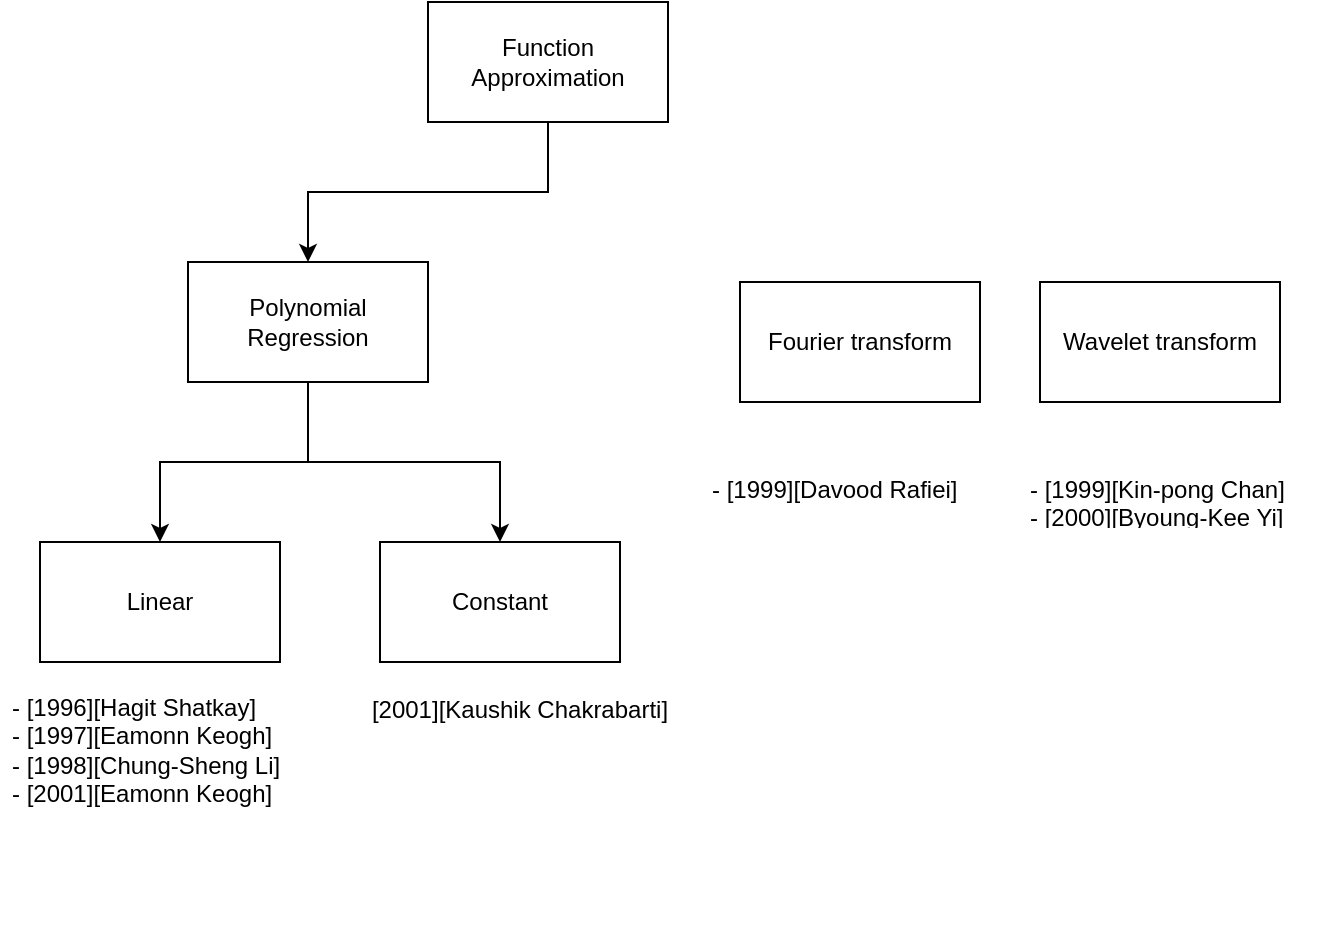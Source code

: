 <mxfile version="24.2.1" type="github">
  <diagram name="Page-1" id="YoGq0hmZ7RljQXgs-5PH">
    <mxGraphModel dx="794" dy="454" grid="1" gridSize="10" guides="1" tooltips="1" connect="1" arrows="1" fold="1" page="1" pageScale="1" pageWidth="827" pageHeight="1169" math="0" shadow="0">
      <root>
        <mxCell id="0" />
        <mxCell id="1" parent="0" />
        <mxCell id="4qqRWlodsypSpof5TC6H-2" style="edgeStyle=orthogonalEdgeStyle;rounded=0;orthogonalLoop=1;jettySize=auto;html=1;entryX=0.5;entryY=0;entryDx=0;entryDy=0;" parent="1" source="PlRPo5hYQOARIbPWXGN5-1" target="4qqRWlodsypSpof5TC6H-1" edge="1">
          <mxGeometry relative="1" as="geometry" />
        </mxCell>
        <mxCell id="PlRPo5hYQOARIbPWXGN5-1" value="Function Approximation" style="rounded=0;whiteSpace=wrap;html=1;" parent="1" vertex="1">
          <mxGeometry x="354" y="60" width="120" height="60" as="geometry" />
        </mxCell>
        <mxCell id="fGhAuF2OI78o8TpO3ku_-3" value="" style="edgeStyle=orthogonalEdgeStyle;rounded=0;orthogonalLoop=1;jettySize=auto;html=1;" parent="1" source="4qqRWlodsypSpof5TC6H-1" target="fGhAuF2OI78o8TpO3ku_-2" edge="1">
          <mxGeometry relative="1" as="geometry" />
        </mxCell>
        <mxCell id="EPtV7t6L9m5sRoL0yyLl-4" style="edgeStyle=orthogonalEdgeStyle;rounded=0;orthogonalLoop=1;jettySize=auto;html=1;exitX=0.5;exitY=1;exitDx=0;exitDy=0;entryX=0.5;entryY=0;entryDx=0;entryDy=0;" parent="1" source="4qqRWlodsypSpof5TC6H-1" target="EPtV7t6L9m5sRoL0yyLl-1" edge="1">
          <mxGeometry relative="1" as="geometry" />
        </mxCell>
        <mxCell id="4qqRWlodsypSpof5TC6H-1" value="Polynomial&lt;div&gt;Regression&lt;/div&gt;" style="rounded=0;whiteSpace=wrap;html=1;" parent="1" vertex="1">
          <mxGeometry x="234" y="190" width="120" height="60" as="geometry" />
        </mxCell>
        <mxCell id="fGhAuF2OI78o8TpO3ku_-2" value="Linear" style="rounded=0;whiteSpace=wrap;html=1;" parent="1" vertex="1">
          <mxGeometry x="160" y="330" width="120" height="60" as="geometry" />
        </mxCell>
        <mxCell id="fGhAuF2OI78o8TpO3ku_-6" value="&lt;div&gt;- [1996][Hagit Shatkay]&lt;/div&gt;-&amp;nbsp;&lt;span style=&quot;background-color: initial;&quot;&gt;[1997][Eamonn Keogh]&lt;/span&gt;&lt;div&gt;- [1998][Chung-Sheng Li]&lt;/div&gt;&lt;div&gt;&lt;span style=&quot;background-color: initial;&quot;&gt;- [2001][Eamonn Keogh]&lt;/span&gt;&lt;/div&gt;" style="text;strokeColor=none;fillColor=none;align=left;verticalAlign=top;spacingLeft=4;spacingRight=4;overflow=hidden;points=[[0,0.5],[1,0.5]];portConstraint=eastwest;rotatable=0;whiteSpace=wrap;html=1;" parent="1" vertex="1">
          <mxGeometry x="140" y="399" width="160" height="131" as="geometry" />
        </mxCell>
        <mxCell id="fGhAuF2OI78o8TpO3ku_-8" value="Fourier transform" style="rounded=0;whiteSpace=wrap;html=1;" parent="1" vertex="1">
          <mxGeometry x="510" y="200" width="120" height="60" as="geometry" />
        </mxCell>
        <mxCell id="fGhAuF2OI78o8TpO3ku_-10" value="-&amp;nbsp;&lt;span style=&quot;background-color: initial;&quot;&gt;[1999][Davood Rafiei]&lt;/span&gt;" style="text;strokeColor=none;fillColor=none;align=left;verticalAlign=top;spacingLeft=4;spacingRight=4;overflow=hidden;points=[[0,0.5],[1,0.5]];portConstraint=eastwest;rotatable=0;whiteSpace=wrap;html=1;" parent="1" vertex="1">
          <mxGeometry x="490" y="290" width="160" height="30" as="geometry" />
        </mxCell>
        <mxCell id="fGhAuF2OI78o8TpO3ku_-11" value="Wavelet&lt;span style=&quot;background-color: initial;&quot;&gt;&amp;nbsp;transform&lt;/span&gt;" style="rounded=0;whiteSpace=wrap;html=1;" parent="1" vertex="1">
          <mxGeometry x="660" y="200" width="120" height="60" as="geometry" />
        </mxCell>
        <mxCell id="fGhAuF2OI78o8TpO3ku_-12" value="-&amp;nbsp;&lt;span style=&quot;background-color: initial;&quot;&gt;[1999][Kin-pong Chan]&lt;/span&gt;&lt;div&gt;&lt;span style=&quot;background-color: initial;&quot;&gt;- [2000][Byoung-Kee Yi]&lt;/span&gt;&lt;/div&gt;&lt;div&gt;&lt;span style=&quot;background-color: initial;&quot;&gt;- [2002][Ivan Popivanov]&lt;/span&gt;&lt;/div&gt;" style="text;strokeColor=none;fillColor=none;align=left;verticalAlign=top;spacingLeft=4;spacingRight=4;overflow=hidden;points=[[0,0.5],[1,0.5]];portConstraint=eastwest;rotatable=0;whiteSpace=wrap;html=1;" parent="1" vertex="1">
          <mxGeometry x="649" y="290" width="160" height="30" as="geometry" />
        </mxCell>
        <mxCell id="EPtV7t6L9m5sRoL0yyLl-1" value="Constant" style="rounded=0;whiteSpace=wrap;html=1;" parent="1" vertex="1">
          <mxGeometry x="330" y="330" width="120" height="60" as="geometry" />
        </mxCell>
        <mxCell id="EPtV7t6L9m5sRoL0yyLl-5" value="[2001][Kaushik Chakrabarti]" style="text;html=1;align=center;verticalAlign=top;whiteSpace=wrap;rounded=0;" parent="1" vertex="1">
          <mxGeometry x="320" y="400" width="160" height="30" as="geometry" />
        </mxCell>
      </root>
    </mxGraphModel>
  </diagram>
</mxfile>
